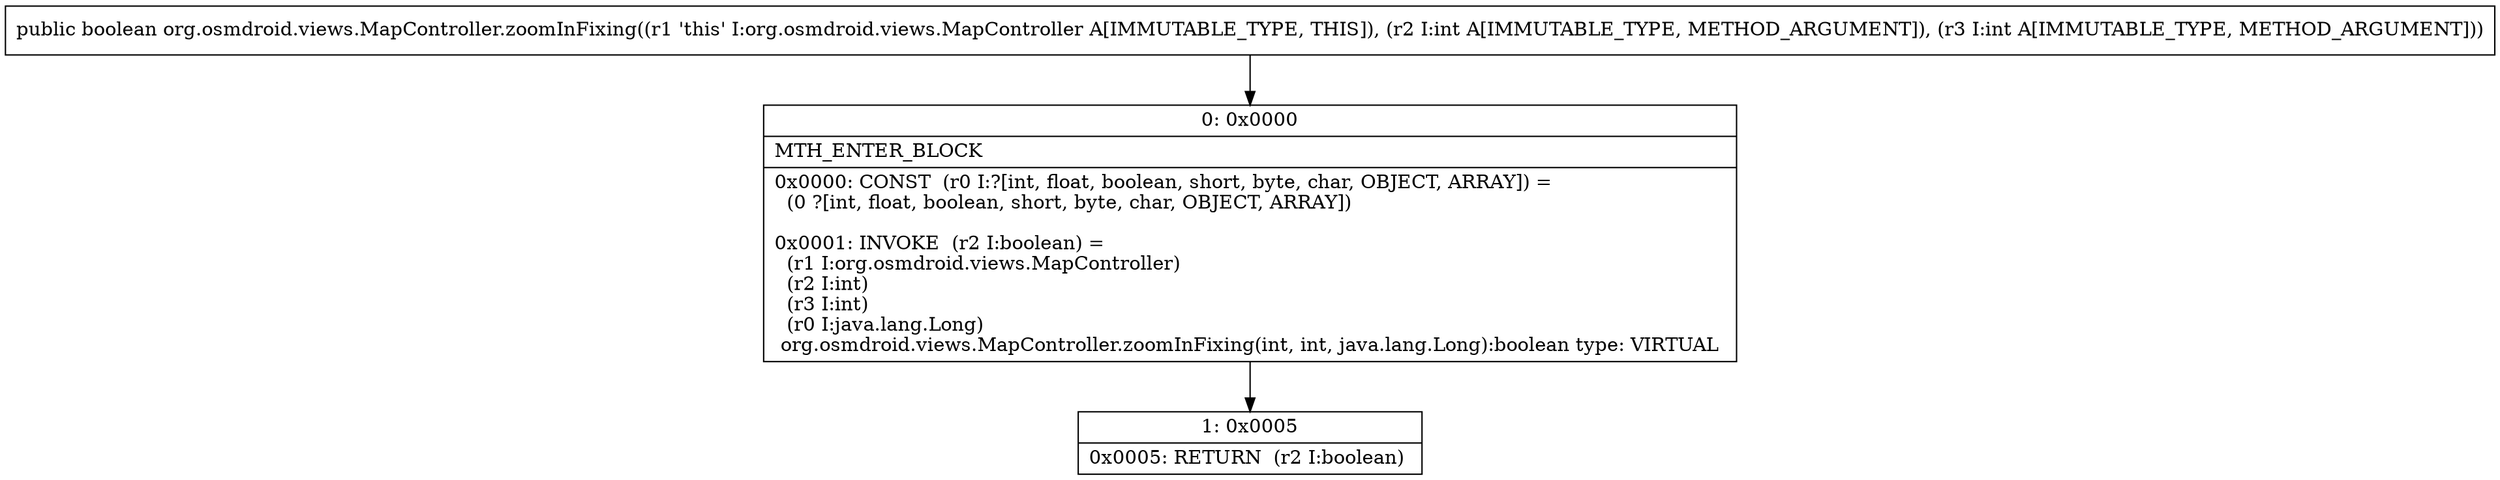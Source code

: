 digraph "CFG fororg.osmdroid.views.MapController.zoomInFixing(II)Z" {
Node_0 [shape=record,label="{0\:\ 0x0000|MTH_ENTER_BLOCK\l|0x0000: CONST  (r0 I:?[int, float, boolean, short, byte, char, OBJECT, ARRAY]) = \l  (0 ?[int, float, boolean, short, byte, char, OBJECT, ARRAY])\l \l0x0001: INVOKE  (r2 I:boolean) = \l  (r1 I:org.osmdroid.views.MapController)\l  (r2 I:int)\l  (r3 I:int)\l  (r0 I:java.lang.Long)\l org.osmdroid.views.MapController.zoomInFixing(int, int, java.lang.Long):boolean type: VIRTUAL \l}"];
Node_1 [shape=record,label="{1\:\ 0x0005|0x0005: RETURN  (r2 I:boolean) \l}"];
MethodNode[shape=record,label="{public boolean org.osmdroid.views.MapController.zoomInFixing((r1 'this' I:org.osmdroid.views.MapController A[IMMUTABLE_TYPE, THIS]), (r2 I:int A[IMMUTABLE_TYPE, METHOD_ARGUMENT]), (r3 I:int A[IMMUTABLE_TYPE, METHOD_ARGUMENT])) }"];
MethodNode -> Node_0;
Node_0 -> Node_1;
}

